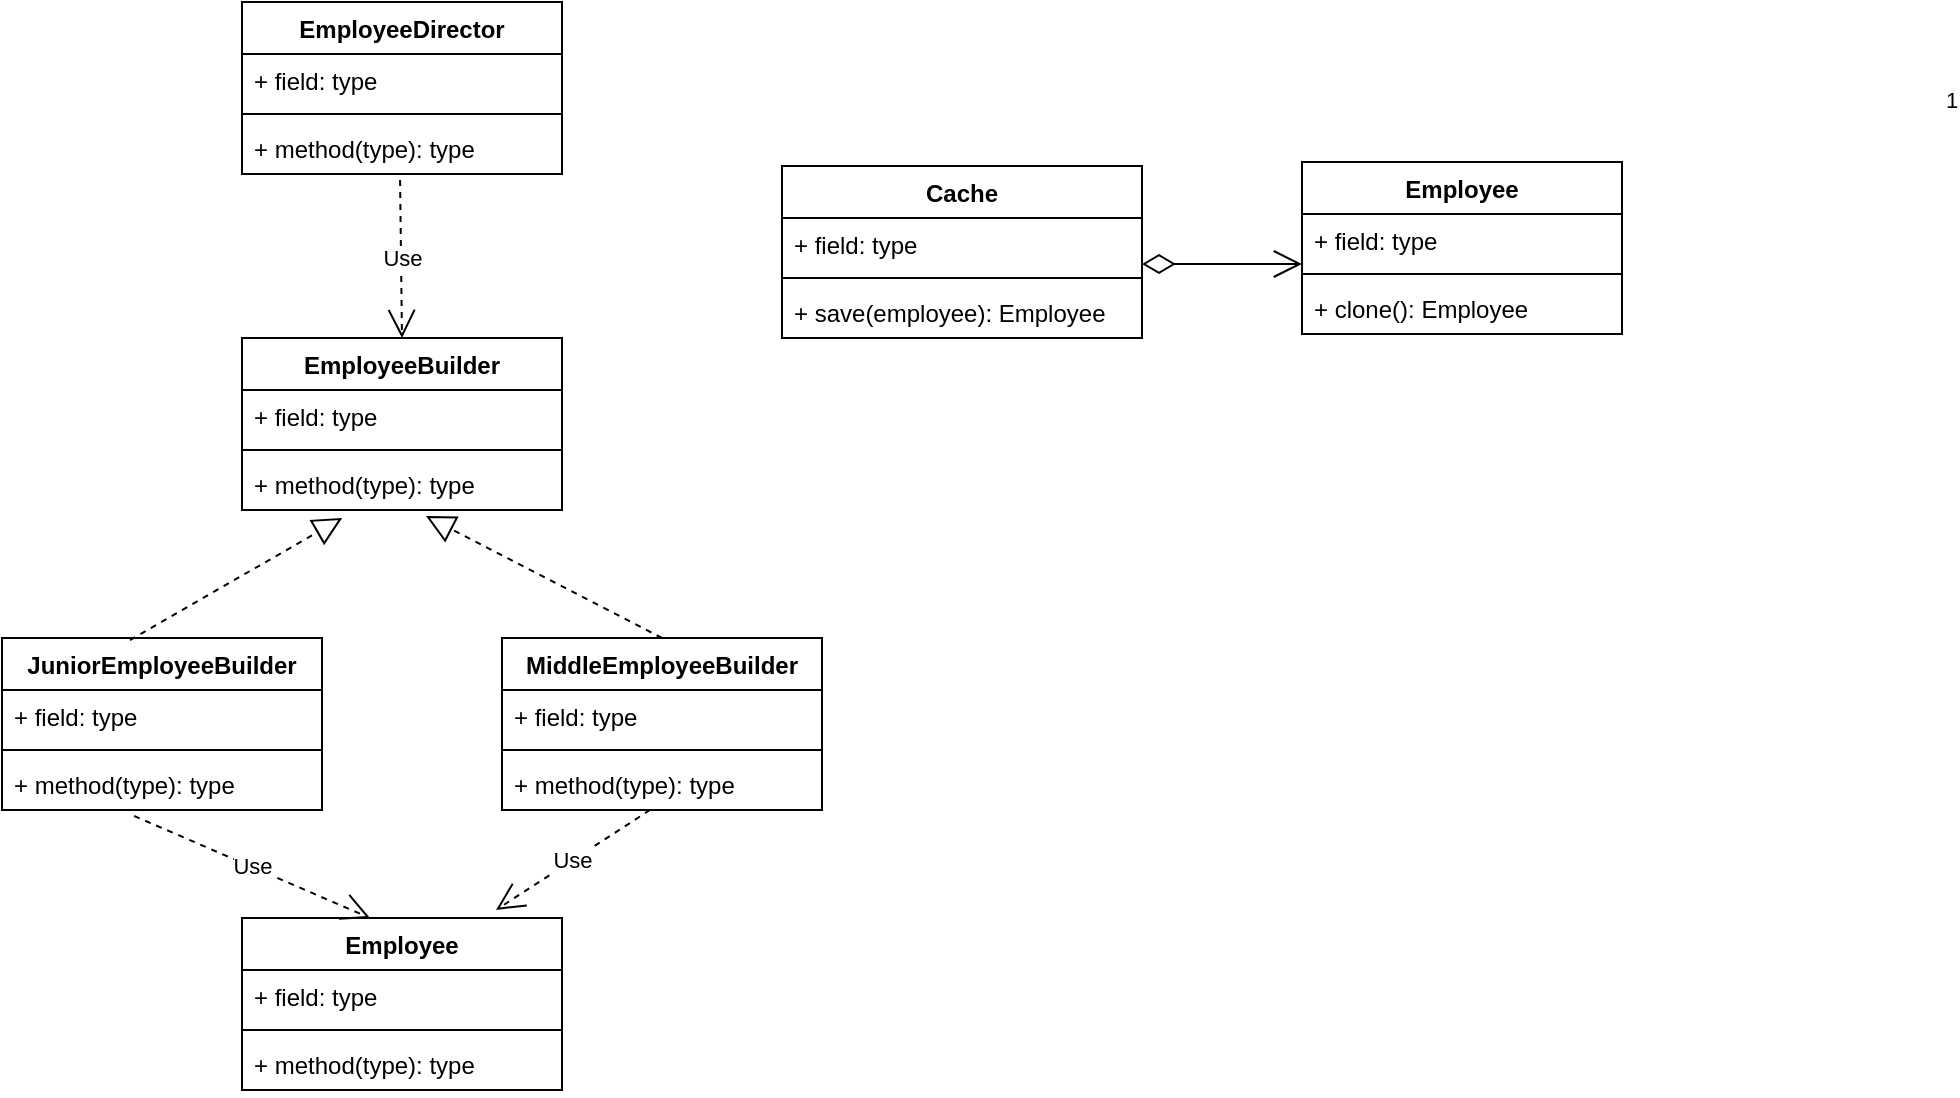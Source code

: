 <mxfile version="13.9.2" type="github">
  <diagram id="C5RBs43oDa-KdzZeNtuy" name="Page-1">
    <mxGraphModel dx="1695" dy="450" grid="1" gridSize="10" guides="1" tooltips="1" connect="1" arrows="1" fold="1" page="1" pageScale="1" pageWidth="827" pageHeight="1169" math="0" shadow="0">
      <root>
        <mxCell id="WIyWlLk6GJQsqaUBKTNV-0" />
        <mxCell id="WIyWlLk6GJQsqaUBKTNV-1" parent="WIyWlLk6GJQsqaUBKTNV-0" />
        <mxCell id="bQM_HQNwHFwSQt-j24xf-0" value="EmployeeDirector&#xa;" style="swimlane;fontStyle=1;align=center;verticalAlign=top;childLayout=stackLayout;horizontal=1;startSize=26;horizontalStack=0;resizeParent=1;resizeParentMax=0;resizeLast=0;collapsible=1;marginBottom=0;" vertex="1" parent="WIyWlLk6GJQsqaUBKTNV-1">
          <mxGeometry x="110" y="100" width="160" height="86" as="geometry" />
        </mxCell>
        <mxCell id="bQM_HQNwHFwSQt-j24xf-1" value="+ field: type" style="text;strokeColor=none;fillColor=none;align=left;verticalAlign=top;spacingLeft=4;spacingRight=4;overflow=hidden;rotatable=0;points=[[0,0.5],[1,0.5]];portConstraint=eastwest;" vertex="1" parent="bQM_HQNwHFwSQt-j24xf-0">
          <mxGeometry y="26" width="160" height="26" as="geometry" />
        </mxCell>
        <mxCell id="bQM_HQNwHFwSQt-j24xf-2" value="" style="line;strokeWidth=1;fillColor=none;align=left;verticalAlign=middle;spacingTop=-1;spacingLeft=3;spacingRight=3;rotatable=0;labelPosition=right;points=[];portConstraint=eastwest;" vertex="1" parent="bQM_HQNwHFwSQt-j24xf-0">
          <mxGeometry y="52" width="160" height="8" as="geometry" />
        </mxCell>
        <mxCell id="bQM_HQNwHFwSQt-j24xf-3" value="+ method(type): type" style="text;strokeColor=none;fillColor=none;align=left;verticalAlign=top;spacingLeft=4;spacingRight=4;overflow=hidden;rotatable=0;points=[[0,0.5],[1,0.5]];portConstraint=eastwest;" vertex="1" parent="bQM_HQNwHFwSQt-j24xf-0">
          <mxGeometry y="60" width="160" height="26" as="geometry" />
        </mxCell>
        <mxCell id="bQM_HQNwHFwSQt-j24xf-4" value="JuniorEmployeeBuilder&#xa;" style="swimlane;fontStyle=1;align=center;verticalAlign=top;childLayout=stackLayout;horizontal=1;startSize=26;horizontalStack=0;resizeParent=1;resizeParentMax=0;resizeLast=0;collapsible=1;marginBottom=0;" vertex="1" parent="WIyWlLk6GJQsqaUBKTNV-1">
          <mxGeometry x="-10" y="418" width="160" height="86" as="geometry" />
        </mxCell>
        <mxCell id="bQM_HQNwHFwSQt-j24xf-5" value="+ field: type" style="text;strokeColor=none;fillColor=none;align=left;verticalAlign=top;spacingLeft=4;spacingRight=4;overflow=hidden;rotatable=0;points=[[0,0.5],[1,0.5]];portConstraint=eastwest;" vertex="1" parent="bQM_HQNwHFwSQt-j24xf-4">
          <mxGeometry y="26" width="160" height="26" as="geometry" />
        </mxCell>
        <mxCell id="bQM_HQNwHFwSQt-j24xf-6" value="" style="line;strokeWidth=1;fillColor=none;align=left;verticalAlign=middle;spacingTop=-1;spacingLeft=3;spacingRight=3;rotatable=0;labelPosition=right;points=[];portConstraint=eastwest;" vertex="1" parent="bQM_HQNwHFwSQt-j24xf-4">
          <mxGeometry y="52" width="160" height="8" as="geometry" />
        </mxCell>
        <mxCell id="bQM_HQNwHFwSQt-j24xf-7" value="+ method(type): type" style="text;strokeColor=none;fillColor=none;align=left;verticalAlign=top;spacingLeft=4;spacingRight=4;overflow=hidden;rotatable=0;points=[[0,0.5],[1,0.5]];portConstraint=eastwest;" vertex="1" parent="bQM_HQNwHFwSQt-j24xf-4">
          <mxGeometry y="60" width="160" height="26" as="geometry" />
        </mxCell>
        <mxCell id="bQM_HQNwHFwSQt-j24xf-8" value="MiddleEmployeeBuilder" style="swimlane;fontStyle=1;align=center;verticalAlign=top;childLayout=stackLayout;horizontal=1;startSize=26;horizontalStack=0;resizeParent=1;resizeParentMax=0;resizeLast=0;collapsible=1;marginBottom=0;" vertex="1" parent="WIyWlLk6GJQsqaUBKTNV-1">
          <mxGeometry x="240" y="418" width="160" height="86" as="geometry" />
        </mxCell>
        <mxCell id="bQM_HQNwHFwSQt-j24xf-9" value="+ field: type" style="text;strokeColor=none;fillColor=none;align=left;verticalAlign=top;spacingLeft=4;spacingRight=4;overflow=hidden;rotatable=0;points=[[0,0.5],[1,0.5]];portConstraint=eastwest;" vertex="1" parent="bQM_HQNwHFwSQt-j24xf-8">
          <mxGeometry y="26" width="160" height="26" as="geometry" />
        </mxCell>
        <mxCell id="bQM_HQNwHFwSQt-j24xf-10" value="" style="line;strokeWidth=1;fillColor=none;align=left;verticalAlign=middle;spacingTop=-1;spacingLeft=3;spacingRight=3;rotatable=0;labelPosition=right;points=[];portConstraint=eastwest;" vertex="1" parent="bQM_HQNwHFwSQt-j24xf-8">
          <mxGeometry y="52" width="160" height="8" as="geometry" />
        </mxCell>
        <mxCell id="bQM_HQNwHFwSQt-j24xf-11" value="+ method(type): type" style="text;strokeColor=none;fillColor=none;align=left;verticalAlign=top;spacingLeft=4;spacingRight=4;overflow=hidden;rotatable=0;points=[[0,0.5],[1,0.5]];portConstraint=eastwest;" vertex="1" parent="bQM_HQNwHFwSQt-j24xf-8">
          <mxGeometry y="60" width="160" height="26" as="geometry" />
        </mxCell>
        <mxCell id="bQM_HQNwHFwSQt-j24xf-14" value="EmployeeBuilder&#xa;" style="swimlane;fontStyle=1;align=center;verticalAlign=top;childLayout=stackLayout;horizontal=1;startSize=26;horizontalStack=0;resizeParent=1;resizeParentMax=0;resizeLast=0;collapsible=1;marginBottom=0;" vertex="1" parent="WIyWlLk6GJQsqaUBKTNV-1">
          <mxGeometry x="110" y="268" width="160" height="86" as="geometry" />
        </mxCell>
        <mxCell id="bQM_HQNwHFwSQt-j24xf-15" value="+ field: type" style="text;strokeColor=none;fillColor=none;align=left;verticalAlign=top;spacingLeft=4;spacingRight=4;overflow=hidden;rotatable=0;points=[[0,0.5],[1,0.5]];portConstraint=eastwest;" vertex="1" parent="bQM_HQNwHFwSQt-j24xf-14">
          <mxGeometry y="26" width="160" height="26" as="geometry" />
        </mxCell>
        <mxCell id="bQM_HQNwHFwSQt-j24xf-16" value="" style="line;strokeWidth=1;fillColor=none;align=left;verticalAlign=middle;spacingTop=-1;spacingLeft=3;spacingRight=3;rotatable=0;labelPosition=right;points=[];portConstraint=eastwest;" vertex="1" parent="bQM_HQNwHFwSQt-j24xf-14">
          <mxGeometry y="52" width="160" height="8" as="geometry" />
        </mxCell>
        <mxCell id="bQM_HQNwHFwSQt-j24xf-17" value="+ method(type): type" style="text;strokeColor=none;fillColor=none;align=left;verticalAlign=top;spacingLeft=4;spacingRight=4;overflow=hidden;rotatable=0;points=[[0,0.5],[1,0.5]];portConstraint=eastwest;" vertex="1" parent="bQM_HQNwHFwSQt-j24xf-14">
          <mxGeometry y="60" width="160" height="26" as="geometry" />
        </mxCell>
        <mxCell id="bQM_HQNwHFwSQt-j24xf-13" value="Use" style="endArrow=open;endSize=12;dashed=1;html=1;entryX=0.5;entryY=0;entryDx=0;entryDy=0;exitX=0.494;exitY=1.115;exitDx=0;exitDy=0;exitPerimeter=0;" edge="1" parent="WIyWlLk6GJQsqaUBKTNV-1" source="bQM_HQNwHFwSQt-j24xf-3" target="bQM_HQNwHFwSQt-j24xf-14">
          <mxGeometry width="160" relative="1" as="geometry">
            <mxPoint x="200" y="218" as="sourcePoint" />
            <mxPoint x="10" y="178" as="targetPoint" />
          </mxGeometry>
        </mxCell>
        <mxCell id="bQM_HQNwHFwSQt-j24xf-19" value="" style="endArrow=block;dashed=1;endFill=0;endSize=12;html=1;exitX=0.4;exitY=0.012;exitDx=0;exitDy=0;exitPerimeter=0;entryX=0.313;entryY=1.154;entryDx=0;entryDy=0;entryPerimeter=0;" edge="1" parent="WIyWlLk6GJQsqaUBKTNV-1" source="bQM_HQNwHFwSQt-j24xf-4" target="bQM_HQNwHFwSQt-j24xf-17">
          <mxGeometry width="160" relative="1" as="geometry">
            <mxPoint x="40" y="388" as="sourcePoint" />
            <mxPoint x="200" y="388" as="targetPoint" />
          </mxGeometry>
        </mxCell>
        <mxCell id="bQM_HQNwHFwSQt-j24xf-20" value="" style="endArrow=block;dashed=1;endFill=0;endSize=12;html=1;exitX=0.5;exitY=0;exitDx=0;exitDy=0;entryX=0.575;entryY=1.115;entryDx=0;entryDy=0;entryPerimeter=0;" edge="1" parent="WIyWlLk6GJQsqaUBKTNV-1" source="bQM_HQNwHFwSQt-j24xf-8" target="bQM_HQNwHFwSQt-j24xf-17">
          <mxGeometry width="160" relative="1" as="geometry">
            <mxPoint x="400" y="348" as="sourcePoint" />
            <mxPoint x="560" y="348" as="targetPoint" />
          </mxGeometry>
        </mxCell>
        <mxCell id="bQM_HQNwHFwSQt-j24xf-25" value="Employee" style="swimlane;fontStyle=1;align=center;verticalAlign=top;childLayout=stackLayout;horizontal=1;startSize=26;horizontalStack=0;resizeParent=1;resizeParentMax=0;resizeLast=0;collapsible=1;marginBottom=0;" vertex="1" parent="WIyWlLk6GJQsqaUBKTNV-1">
          <mxGeometry x="110" y="558" width="160" height="86" as="geometry" />
        </mxCell>
        <mxCell id="bQM_HQNwHFwSQt-j24xf-26" value="+ field: type" style="text;strokeColor=none;fillColor=none;align=left;verticalAlign=top;spacingLeft=4;spacingRight=4;overflow=hidden;rotatable=0;points=[[0,0.5],[1,0.5]];portConstraint=eastwest;" vertex="1" parent="bQM_HQNwHFwSQt-j24xf-25">
          <mxGeometry y="26" width="160" height="26" as="geometry" />
        </mxCell>
        <mxCell id="bQM_HQNwHFwSQt-j24xf-27" value="" style="line;strokeWidth=1;fillColor=none;align=left;verticalAlign=middle;spacingTop=-1;spacingLeft=3;spacingRight=3;rotatable=0;labelPosition=right;points=[];portConstraint=eastwest;" vertex="1" parent="bQM_HQNwHFwSQt-j24xf-25">
          <mxGeometry y="52" width="160" height="8" as="geometry" />
        </mxCell>
        <mxCell id="bQM_HQNwHFwSQt-j24xf-28" value="+ method(type): type" style="text;strokeColor=none;fillColor=none;align=left;verticalAlign=top;spacingLeft=4;spacingRight=4;overflow=hidden;rotatable=0;points=[[0,0.5],[1,0.5]];portConstraint=eastwest;" vertex="1" parent="bQM_HQNwHFwSQt-j24xf-25">
          <mxGeometry y="60" width="160" height="26" as="geometry" />
        </mxCell>
        <mxCell id="bQM_HQNwHFwSQt-j24xf-29" value="Use" style="endArrow=open;endSize=12;dashed=1;html=1;exitX=0.413;exitY=1.115;exitDx=0;exitDy=0;exitPerimeter=0;entryX=0.4;entryY=0;entryDx=0;entryDy=0;entryPerimeter=0;" edge="1" parent="WIyWlLk6GJQsqaUBKTNV-1" source="bQM_HQNwHFwSQt-j24xf-7" target="bQM_HQNwHFwSQt-j24xf-25">
          <mxGeometry width="160" relative="1" as="geometry">
            <mxPoint y="528" as="sourcePoint" />
            <mxPoint x="160" y="528" as="targetPoint" />
          </mxGeometry>
        </mxCell>
        <mxCell id="bQM_HQNwHFwSQt-j24xf-30" value="Use" style="endArrow=open;endSize=12;dashed=1;html=1;exitX=0.413;exitY=1.115;exitDx=0;exitDy=0;exitPerimeter=0;entryX=0.794;entryY=-0.047;entryDx=0;entryDy=0;entryPerimeter=0;" edge="1" parent="WIyWlLk6GJQsqaUBKTNV-1" target="bQM_HQNwHFwSQt-j24xf-25">
          <mxGeometry width="160" relative="1" as="geometry">
            <mxPoint x="314.0" y="504" as="sourcePoint" />
            <mxPoint x="431.92" y="555.01" as="targetPoint" />
          </mxGeometry>
        </mxCell>
        <mxCell id="bQM_HQNwHFwSQt-j24xf-40" value="Employee" style="swimlane;fontStyle=1;align=center;verticalAlign=top;childLayout=stackLayout;horizontal=1;startSize=26;horizontalStack=0;resizeParent=1;resizeParentMax=0;resizeLast=0;collapsible=1;marginBottom=0;" vertex="1" parent="WIyWlLk6GJQsqaUBKTNV-1">
          <mxGeometry x="640" y="180" width="160" height="86" as="geometry" />
        </mxCell>
        <mxCell id="bQM_HQNwHFwSQt-j24xf-41" value="+ field: type" style="text;strokeColor=none;fillColor=none;align=left;verticalAlign=top;spacingLeft=4;spacingRight=4;overflow=hidden;rotatable=0;points=[[0,0.5],[1,0.5]];portConstraint=eastwest;" vertex="1" parent="bQM_HQNwHFwSQt-j24xf-40">
          <mxGeometry y="26" width="160" height="26" as="geometry" />
        </mxCell>
        <mxCell id="bQM_HQNwHFwSQt-j24xf-48" value="1" style="endArrow=open;html=1;endSize=12;startArrow=diamondThin;startSize=14;startFill=0;edgeStyle=orthogonalEdgeStyle;align=left;verticalAlign=bottom;" edge="1" parent="bQM_HQNwHFwSQt-j24xf-40">
          <mxGeometry x="1" y="328" relative="1" as="geometry">
            <mxPoint x="-80" y="51" as="sourcePoint" />
            <mxPoint y="51" as="targetPoint" />
            <mxPoint x="320" y="255" as="offset" />
          </mxGeometry>
        </mxCell>
        <mxCell id="bQM_HQNwHFwSQt-j24xf-42" value="" style="line;strokeWidth=1;fillColor=none;align=left;verticalAlign=middle;spacingTop=-1;spacingLeft=3;spacingRight=3;rotatable=0;labelPosition=right;points=[];portConstraint=eastwest;" vertex="1" parent="bQM_HQNwHFwSQt-j24xf-40">
          <mxGeometry y="52" width="160" height="8" as="geometry" />
        </mxCell>
        <mxCell id="bQM_HQNwHFwSQt-j24xf-43" value="+ clone(): Employee" style="text;strokeColor=none;fillColor=none;align=left;verticalAlign=top;spacingLeft=4;spacingRight=4;overflow=hidden;rotatable=0;points=[[0,0.5],[1,0.5]];portConstraint=eastwest;" vertex="1" parent="bQM_HQNwHFwSQt-j24xf-40">
          <mxGeometry y="60" width="160" height="26" as="geometry" />
        </mxCell>
        <mxCell id="bQM_HQNwHFwSQt-j24xf-44" value="Cache" style="swimlane;fontStyle=1;align=center;verticalAlign=top;childLayout=stackLayout;horizontal=1;startSize=26;horizontalStack=0;resizeParent=1;resizeParentMax=0;resizeLast=0;collapsible=1;marginBottom=0;" vertex="1" parent="WIyWlLk6GJQsqaUBKTNV-1">
          <mxGeometry x="380" y="182" width="180" height="86" as="geometry" />
        </mxCell>
        <mxCell id="bQM_HQNwHFwSQt-j24xf-45" value="+ field: type" style="text;strokeColor=none;fillColor=none;align=left;verticalAlign=top;spacingLeft=4;spacingRight=4;overflow=hidden;rotatable=0;points=[[0,0.5],[1,0.5]];portConstraint=eastwest;" vertex="1" parent="bQM_HQNwHFwSQt-j24xf-44">
          <mxGeometry y="26" width="180" height="26" as="geometry" />
        </mxCell>
        <mxCell id="bQM_HQNwHFwSQt-j24xf-46" value="" style="line;strokeWidth=1;fillColor=none;align=left;verticalAlign=middle;spacingTop=-1;spacingLeft=3;spacingRight=3;rotatable=0;labelPosition=right;points=[];portConstraint=eastwest;" vertex="1" parent="bQM_HQNwHFwSQt-j24xf-44">
          <mxGeometry y="52" width="180" height="8" as="geometry" />
        </mxCell>
        <mxCell id="bQM_HQNwHFwSQt-j24xf-47" value="+ save(employee): Employee" style="text;strokeColor=none;fillColor=none;align=left;verticalAlign=top;spacingLeft=4;spacingRight=4;overflow=hidden;rotatable=0;points=[[0,0.5],[1,0.5]];portConstraint=eastwest;" vertex="1" parent="bQM_HQNwHFwSQt-j24xf-44">
          <mxGeometry y="60" width="180" height="26" as="geometry" />
        </mxCell>
      </root>
    </mxGraphModel>
  </diagram>
</mxfile>

